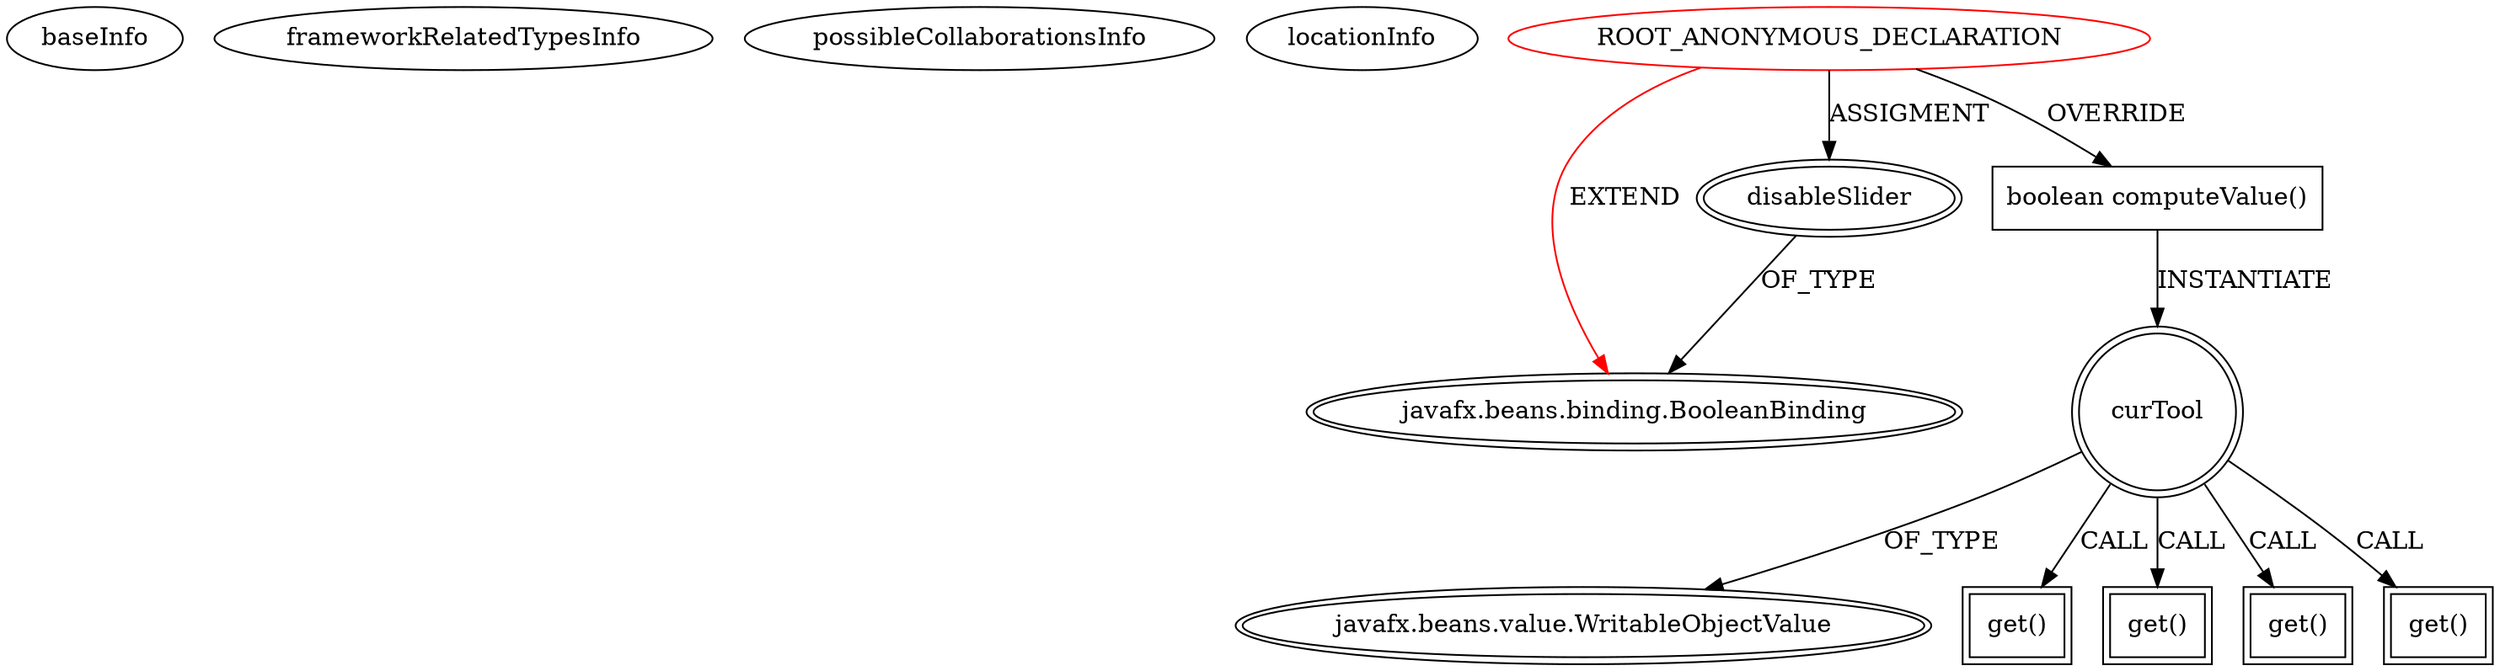 digraph {
baseInfo[graphId=3088,category="extension_graph",isAnonymous=true,possibleRelation=false]
frameworkRelatedTypesInfo[0="javafx.beans.binding.BooleanBinding"]
possibleCollaborationsInfo[]
locationInfo[projectName="if12b051-SWP_Paint",filePath="/if12b051-SWP_Paint/SWP_Paint-master/SWP_Paint/src/gui/ToolsWidthMediator.java",contextSignature="ToolsWidthMediator",graphId="3088"]
0[label="ROOT_ANONYMOUS_DECLARATION",vertexType="ROOT_ANONYMOUS_DECLARATION",isFrameworkType=false,color=red]
1[label="javafx.beans.binding.BooleanBinding",vertexType="FRAMEWORK_CLASS_TYPE",isFrameworkType=true,peripheries=2]
2[label="disableSlider",vertexType="OUTSIDE_VARIABLE_EXPRESION",isFrameworkType=true,peripheries=2]
4[label="boolean computeValue()",vertexType="OVERRIDING_METHOD_DECLARATION",isFrameworkType=false,shape=box]
5[label="curTool",vertexType="VARIABLE_EXPRESION",isFrameworkType=true,peripheries=2,shape=circle]
7[label="javafx.beans.value.WritableObjectValue",vertexType="FRAMEWORK_INTERFACE_TYPE",isFrameworkType=true,peripheries=2]
6[label="get()",vertexType="INSIDE_CALL",isFrameworkType=true,peripheries=2,shape=box]
9[label="get()",vertexType="INSIDE_CALL",isFrameworkType=true,peripheries=2,shape=box]
11[label="get()",vertexType="INSIDE_CALL",isFrameworkType=true,peripheries=2,shape=box]
13[label="get()",vertexType="INSIDE_CALL",isFrameworkType=true,peripheries=2,shape=box]
0->1[label="EXTEND",color=red]
0->2[label="ASSIGMENT"]
2->1[label="OF_TYPE"]
0->4[label="OVERRIDE"]
4->5[label="INSTANTIATE"]
5->7[label="OF_TYPE"]
5->6[label="CALL"]
5->9[label="CALL"]
5->11[label="CALL"]
5->13[label="CALL"]
}
